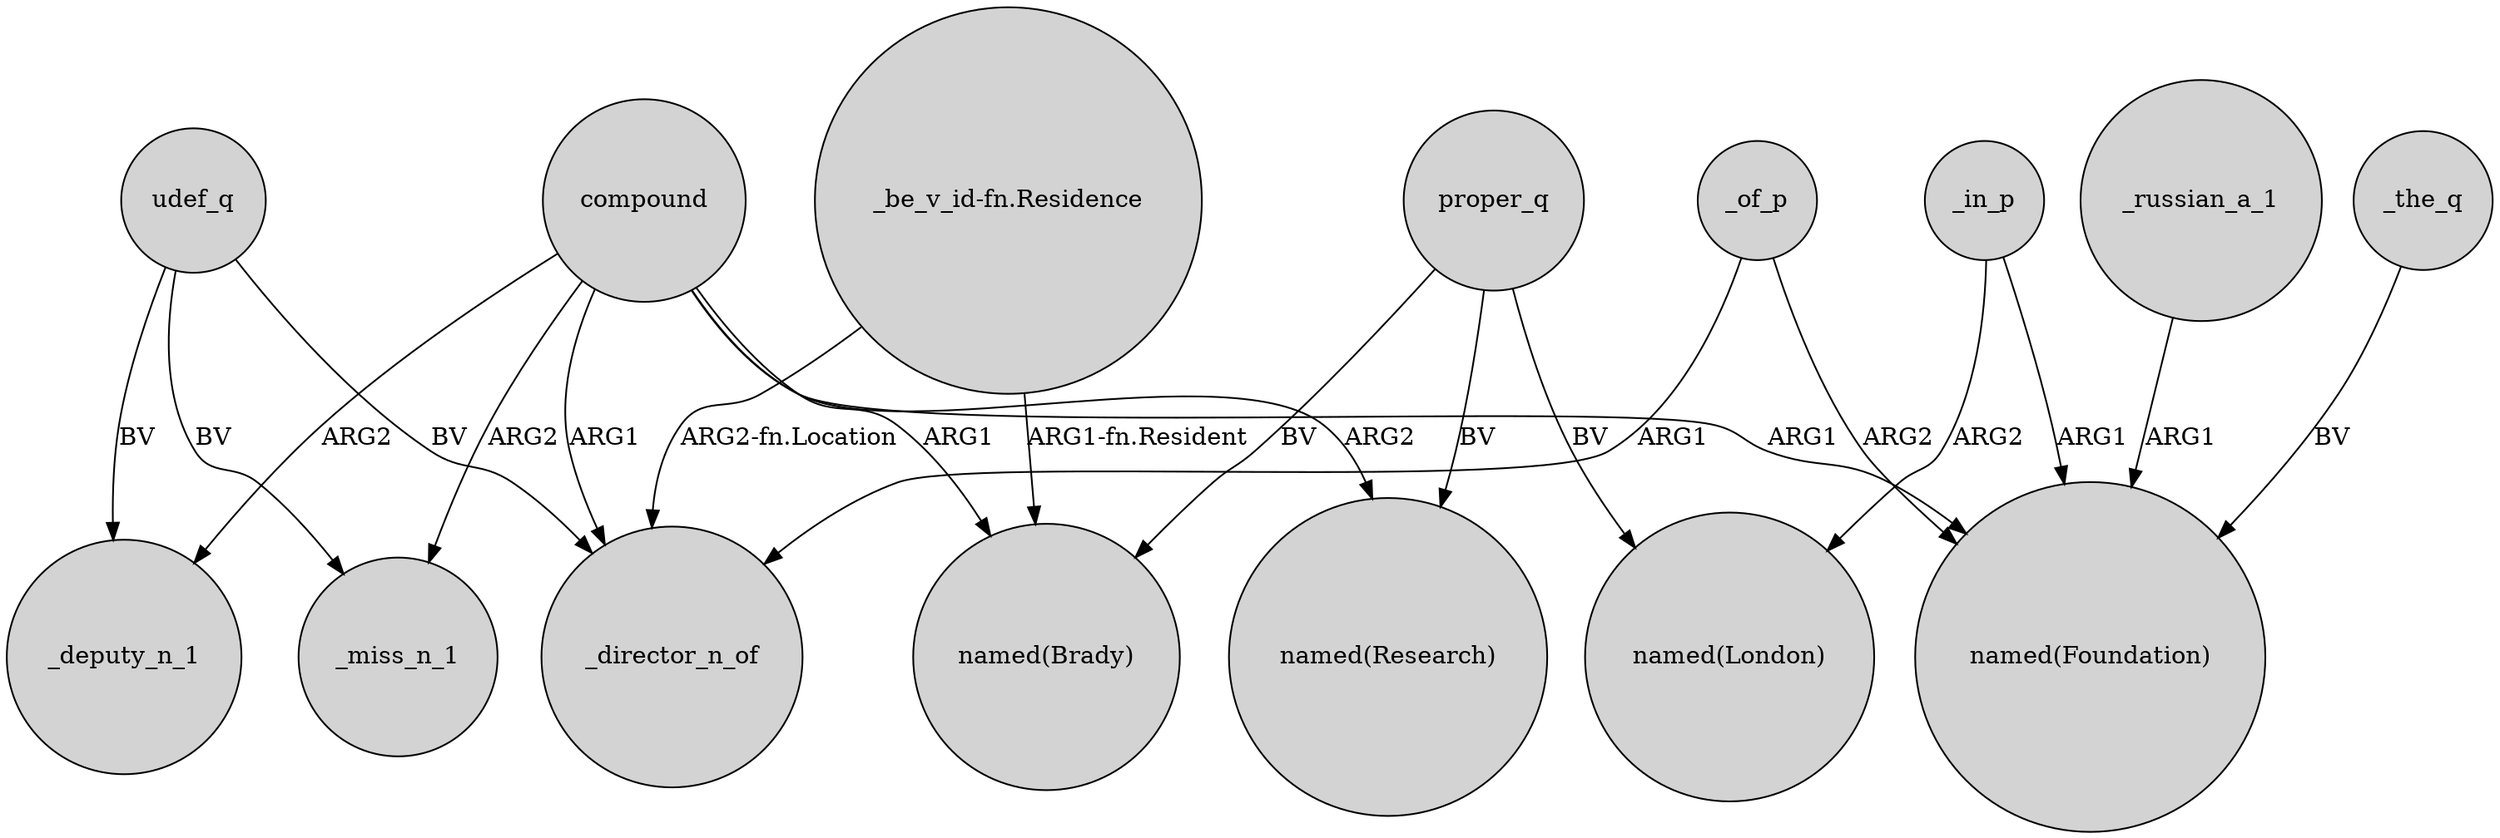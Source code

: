 digraph {
	node [shape=circle style=filled]
	udef_q -> _director_n_of [label=BV]
	_in_p -> "named(Foundation)" [label=ARG1]
	_in_p -> "named(London)" [label=ARG2]
	"_be_v_id-fn.Residence" -> "named(Brady)" [label="ARG1-fn.Resident"]
	compound -> _miss_n_1 [label=ARG2]
	proper_q -> "named(Brady)" [label=BV]
	_of_p -> "named(Foundation)" [label=ARG2]
	compound -> "named(Brady)" [label=ARG1]
	"_be_v_id-fn.Residence" -> _director_n_of [label="ARG2-fn.Location"]
	udef_q -> _miss_n_1 [label=BV]
	compound -> "named(Research)" [label=ARG2]
	_of_p -> _director_n_of [label=ARG1]
	compound -> _deputy_n_1 [label=ARG2]
	_russian_a_1 -> "named(Foundation)" [label=ARG1]
	proper_q -> "named(London)" [label=BV]
	compound -> _director_n_of [label=ARG1]
	_the_q -> "named(Foundation)" [label=BV]
	proper_q -> "named(Research)" [label=BV]
	compound -> "named(Foundation)" [label=ARG1]
	udef_q -> _deputy_n_1 [label=BV]
}

